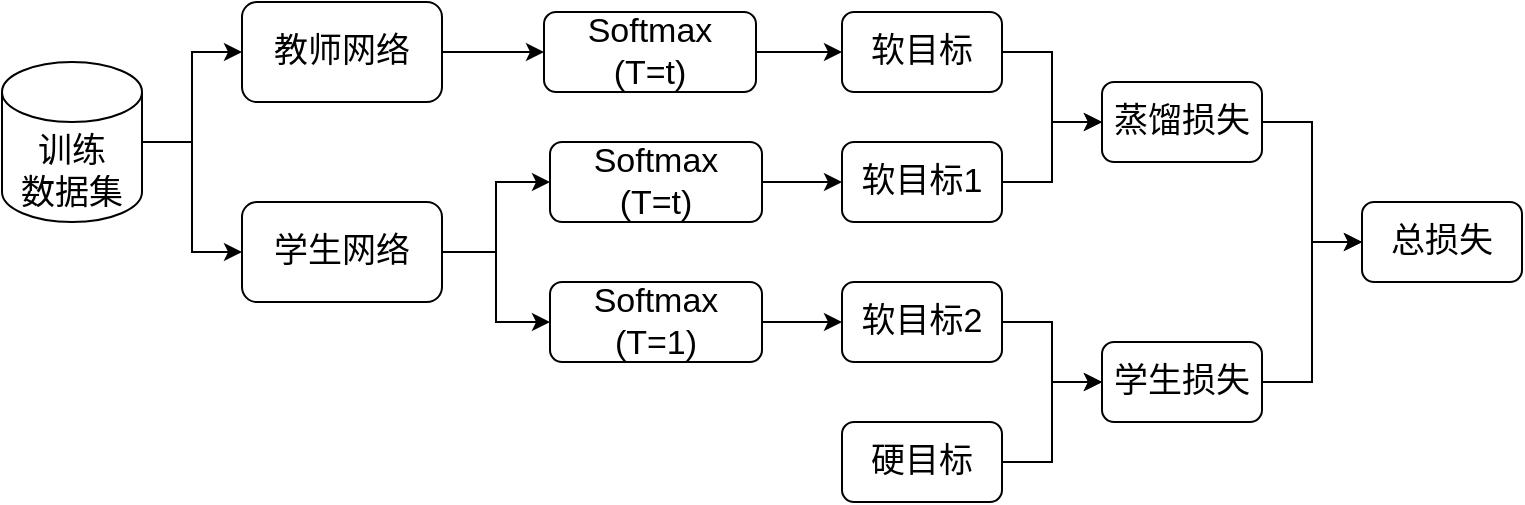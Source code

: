 <mxfile version="23.1.7" type="github">
  <diagram name="第 1 页" id="JV5PM4zSFdWLgqJ2-_8I">
    <mxGraphModel dx="1000" dy="639" grid="1" gridSize="10" guides="1" tooltips="1" connect="1" arrows="1" fold="1" page="1" pageScale="1" pageWidth="827" pageHeight="1169" math="0" shadow="0">
      <root>
        <mxCell id="0" />
        <mxCell id="1" parent="0" />
        <mxCell id="Fv9BBJDTee_eZu_EgSb--40" style="edgeStyle=orthogonalEdgeStyle;rounded=0;orthogonalLoop=1;jettySize=auto;html=1;exitX=1;exitY=0.5;exitDx=0;exitDy=0;exitPerimeter=0;entryX=0;entryY=0.5;entryDx=0;entryDy=0;" edge="1" parent="1" source="Fv9BBJDTee_eZu_EgSb--42" target="Fv9BBJDTee_eZu_EgSb--45">
          <mxGeometry relative="1" as="geometry" />
        </mxCell>
        <mxCell id="Fv9BBJDTee_eZu_EgSb--41" style="edgeStyle=orthogonalEdgeStyle;rounded=0;orthogonalLoop=1;jettySize=auto;html=1;entryX=0;entryY=0.5;entryDx=0;entryDy=0;" edge="1" parent="1" source="Fv9BBJDTee_eZu_EgSb--42" target="Fv9BBJDTee_eZu_EgSb--48">
          <mxGeometry relative="1" as="geometry" />
        </mxCell>
        <mxCell id="Fv9BBJDTee_eZu_EgSb--42" value="" style="shape=cylinder3;whiteSpace=wrap;html=1;boundedLbl=1;backgroundOutline=1;size=15;" vertex="1" parent="1">
          <mxGeometry x="20" y="70" width="70" height="80" as="geometry" />
        </mxCell>
        <mxCell id="Fv9BBJDTee_eZu_EgSb--43" value="&lt;font style=&quot;font-size: 17px;&quot;&gt;训练&lt;br&gt;数据集&lt;/font&gt;" style="text;html=1;align=center;verticalAlign=middle;whiteSpace=wrap;rounded=0;" vertex="1" parent="1">
          <mxGeometry x="25" y="110" width="60" height="30" as="geometry" />
        </mxCell>
        <mxCell id="Fv9BBJDTee_eZu_EgSb--44" style="edgeStyle=orthogonalEdgeStyle;rounded=0;orthogonalLoop=1;jettySize=auto;html=1;exitX=1;exitY=0.5;exitDx=0;exitDy=0;entryX=0;entryY=0.5;entryDx=0;entryDy=0;" edge="1" parent="1" source="Fv9BBJDTee_eZu_EgSb--45" target="Fv9BBJDTee_eZu_EgSb--52">
          <mxGeometry relative="1" as="geometry" />
        </mxCell>
        <mxCell id="Fv9BBJDTee_eZu_EgSb--45" value="&lt;font style=&quot;font-size: 17px;&quot;&gt;教师网络&lt;/font&gt;" style="rounded=1;whiteSpace=wrap;html=1;" vertex="1" parent="1">
          <mxGeometry x="140" y="40" width="100" height="50" as="geometry" />
        </mxCell>
        <mxCell id="Fv9BBJDTee_eZu_EgSb--46" style="edgeStyle=orthogonalEdgeStyle;rounded=0;orthogonalLoop=1;jettySize=auto;html=1;exitX=1;exitY=0.5;exitDx=0;exitDy=0;entryX=0;entryY=0.5;entryDx=0;entryDy=0;" edge="1" parent="1" source="Fv9BBJDTee_eZu_EgSb--48" target="Fv9BBJDTee_eZu_EgSb--50">
          <mxGeometry relative="1" as="geometry" />
        </mxCell>
        <mxCell id="Fv9BBJDTee_eZu_EgSb--47" style="edgeStyle=orthogonalEdgeStyle;rounded=0;orthogonalLoop=1;jettySize=auto;html=1;exitX=1;exitY=0.5;exitDx=0;exitDy=0;entryX=0;entryY=0.5;entryDx=0;entryDy=0;" edge="1" parent="1" source="Fv9BBJDTee_eZu_EgSb--48" target="Fv9BBJDTee_eZu_EgSb--54">
          <mxGeometry relative="1" as="geometry" />
        </mxCell>
        <mxCell id="Fv9BBJDTee_eZu_EgSb--48" value="&lt;font style=&quot;font-size: 17px;&quot;&gt;学生网络&lt;/font&gt;" style="rounded=1;whiteSpace=wrap;html=1;" vertex="1" parent="1">
          <mxGeometry x="140" y="140" width="100" height="50" as="geometry" />
        </mxCell>
        <mxCell id="Fv9BBJDTee_eZu_EgSb--49" style="edgeStyle=orthogonalEdgeStyle;rounded=0;orthogonalLoop=1;jettySize=auto;html=1;exitX=1;exitY=0.5;exitDx=0;exitDy=0;" edge="1" parent="1" source="Fv9BBJDTee_eZu_EgSb--50" target="Fv9BBJDTee_eZu_EgSb--58">
          <mxGeometry relative="1" as="geometry" />
        </mxCell>
        <mxCell id="Fv9BBJDTee_eZu_EgSb--50" value="&lt;font style=&quot;font-size: 17px;&quot;&gt;Softmax&lt;br&gt;(T=t)&lt;/font&gt;" style="rounded=1;whiteSpace=wrap;html=1;" vertex="1" parent="1">
          <mxGeometry x="294" y="110" width="106" height="40" as="geometry" />
        </mxCell>
        <mxCell id="Fv9BBJDTee_eZu_EgSb--51" style="edgeStyle=orthogonalEdgeStyle;rounded=0;orthogonalLoop=1;jettySize=auto;html=1;exitX=1;exitY=0.5;exitDx=0;exitDy=0;entryX=0;entryY=0.5;entryDx=0;entryDy=0;" edge="1" parent="1" source="Fv9BBJDTee_eZu_EgSb--52" target="Fv9BBJDTee_eZu_EgSb--56">
          <mxGeometry relative="1" as="geometry" />
        </mxCell>
        <mxCell id="Fv9BBJDTee_eZu_EgSb--52" value="&lt;font style=&quot;font-size: 17px;&quot;&gt;Softmax&lt;br&gt;(T=t)&lt;/font&gt;" style="rounded=1;whiteSpace=wrap;html=1;" vertex="1" parent="1">
          <mxGeometry x="291" y="45" width="106" height="40" as="geometry" />
        </mxCell>
        <mxCell id="Fv9BBJDTee_eZu_EgSb--53" style="edgeStyle=orthogonalEdgeStyle;rounded=0;orthogonalLoop=1;jettySize=auto;html=1;exitX=1;exitY=0.5;exitDx=0;exitDy=0;" edge="1" parent="1" source="Fv9BBJDTee_eZu_EgSb--54" target="Fv9BBJDTee_eZu_EgSb--60">
          <mxGeometry relative="1" as="geometry" />
        </mxCell>
        <mxCell id="Fv9BBJDTee_eZu_EgSb--54" value="&lt;font style=&quot;font-size: 17px;&quot;&gt;Softmax&lt;br&gt;(T=1)&lt;/font&gt;" style="rounded=1;whiteSpace=wrap;html=1;" vertex="1" parent="1">
          <mxGeometry x="294" y="180" width="106" height="40" as="geometry" />
        </mxCell>
        <mxCell id="Fv9BBJDTee_eZu_EgSb--55" style="edgeStyle=orthogonalEdgeStyle;rounded=0;orthogonalLoop=1;jettySize=auto;html=1;exitX=1;exitY=0.5;exitDx=0;exitDy=0;" edge="1" parent="1" source="Fv9BBJDTee_eZu_EgSb--56" target="Fv9BBJDTee_eZu_EgSb--64">
          <mxGeometry relative="1" as="geometry" />
        </mxCell>
        <mxCell id="Fv9BBJDTee_eZu_EgSb--56" value="&lt;span style=&quot;font-size: 17px;&quot;&gt;软目标&lt;/span&gt;" style="rounded=1;whiteSpace=wrap;html=1;" vertex="1" parent="1">
          <mxGeometry x="440" y="45" width="80" height="40" as="geometry" />
        </mxCell>
        <mxCell id="Fv9BBJDTee_eZu_EgSb--57" style="edgeStyle=orthogonalEdgeStyle;rounded=0;orthogonalLoop=1;jettySize=auto;html=1;entryX=0;entryY=0.5;entryDx=0;entryDy=0;" edge="1" parent="1" source="Fv9BBJDTee_eZu_EgSb--58" target="Fv9BBJDTee_eZu_EgSb--64">
          <mxGeometry relative="1" as="geometry" />
        </mxCell>
        <mxCell id="Fv9BBJDTee_eZu_EgSb--58" value="&lt;span style=&quot;font-size: 17px;&quot;&gt;软目标1&lt;/span&gt;" style="rounded=1;whiteSpace=wrap;html=1;" vertex="1" parent="1">
          <mxGeometry x="440" y="110" width="80" height="40" as="geometry" />
        </mxCell>
        <mxCell id="Fv9BBJDTee_eZu_EgSb--59" style="edgeStyle=orthogonalEdgeStyle;rounded=0;orthogonalLoop=1;jettySize=auto;html=1;" edge="1" parent="1" source="Fv9BBJDTee_eZu_EgSb--60" target="Fv9BBJDTee_eZu_EgSb--66">
          <mxGeometry relative="1" as="geometry" />
        </mxCell>
        <mxCell id="Fv9BBJDTee_eZu_EgSb--60" value="&lt;span style=&quot;font-size: 17px;&quot;&gt;软目标2&lt;/span&gt;" style="rounded=1;whiteSpace=wrap;html=1;" vertex="1" parent="1">
          <mxGeometry x="440" y="180" width="80" height="40" as="geometry" />
        </mxCell>
        <mxCell id="Fv9BBJDTee_eZu_EgSb--61" style="edgeStyle=orthogonalEdgeStyle;rounded=0;orthogonalLoop=1;jettySize=auto;html=1;exitX=1;exitY=0.5;exitDx=0;exitDy=0;entryX=0;entryY=0.5;entryDx=0;entryDy=0;" edge="1" parent="1" source="Fv9BBJDTee_eZu_EgSb--62" target="Fv9BBJDTee_eZu_EgSb--66">
          <mxGeometry relative="1" as="geometry" />
        </mxCell>
        <mxCell id="Fv9BBJDTee_eZu_EgSb--62" value="&lt;span style=&quot;font-size: 17px;&quot;&gt;硬目标&lt;/span&gt;" style="rounded=1;whiteSpace=wrap;html=1;" vertex="1" parent="1">
          <mxGeometry x="440" y="250" width="80" height="40" as="geometry" />
        </mxCell>
        <mxCell id="Fv9BBJDTee_eZu_EgSb--63" style="edgeStyle=orthogonalEdgeStyle;rounded=0;orthogonalLoop=1;jettySize=auto;html=1;exitX=1;exitY=0.5;exitDx=0;exitDy=0;entryX=0;entryY=0.5;entryDx=0;entryDy=0;" edge="1" parent="1" source="Fv9BBJDTee_eZu_EgSb--64" target="Fv9BBJDTee_eZu_EgSb--67">
          <mxGeometry relative="1" as="geometry" />
        </mxCell>
        <mxCell id="Fv9BBJDTee_eZu_EgSb--64" value="&lt;span style=&quot;font-size: 17px;&quot;&gt;蒸馏损失&lt;/span&gt;" style="rounded=1;whiteSpace=wrap;html=1;" vertex="1" parent="1">
          <mxGeometry x="570" y="80" width="80" height="40" as="geometry" />
        </mxCell>
        <mxCell id="Fv9BBJDTee_eZu_EgSb--65" style="edgeStyle=orthogonalEdgeStyle;rounded=0;orthogonalLoop=1;jettySize=auto;html=1;exitX=1;exitY=0.5;exitDx=0;exitDy=0;entryX=0;entryY=0.5;entryDx=0;entryDy=0;" edge="1" parent="1" source="Fv9BBJDTee_eZu_EgSb--66" target="Fv9BBJDTee_eZu_EgSb--67">
          <mxGeometry relative="1" as="geometry" />
        </mxCell>
        <mxCell id="Fv9BBJDTee_eZu_EgSb--66" value="&lt;span style=&quot;font-size: 17px;&quot;&gt;学生损失&lt;/span&gt;" style="rounded=1;whiteSpace=wrap;html=1;" vertex="1" parent="1">
          <mxGeometry x="570" y="210" width="80" height="40" as="geometry" />
        </mxCell>
        <mxCell id="Fv9BBJDTee_eZu_EgSb--67" value="&lt;span style=&quot;font-size: 17px;&quot;&gt;总损失&lt;/span&gt;" style="rounded=1;whiteSpace=wrap;html=1;" vertex="1" parent="1">
          <mxGeometry x="700" y="140" width="80" height="40" as="geometry" />
        </mxCell>
      </root>
    </mxGraphModel>
  </diagram>
</mxfile>
